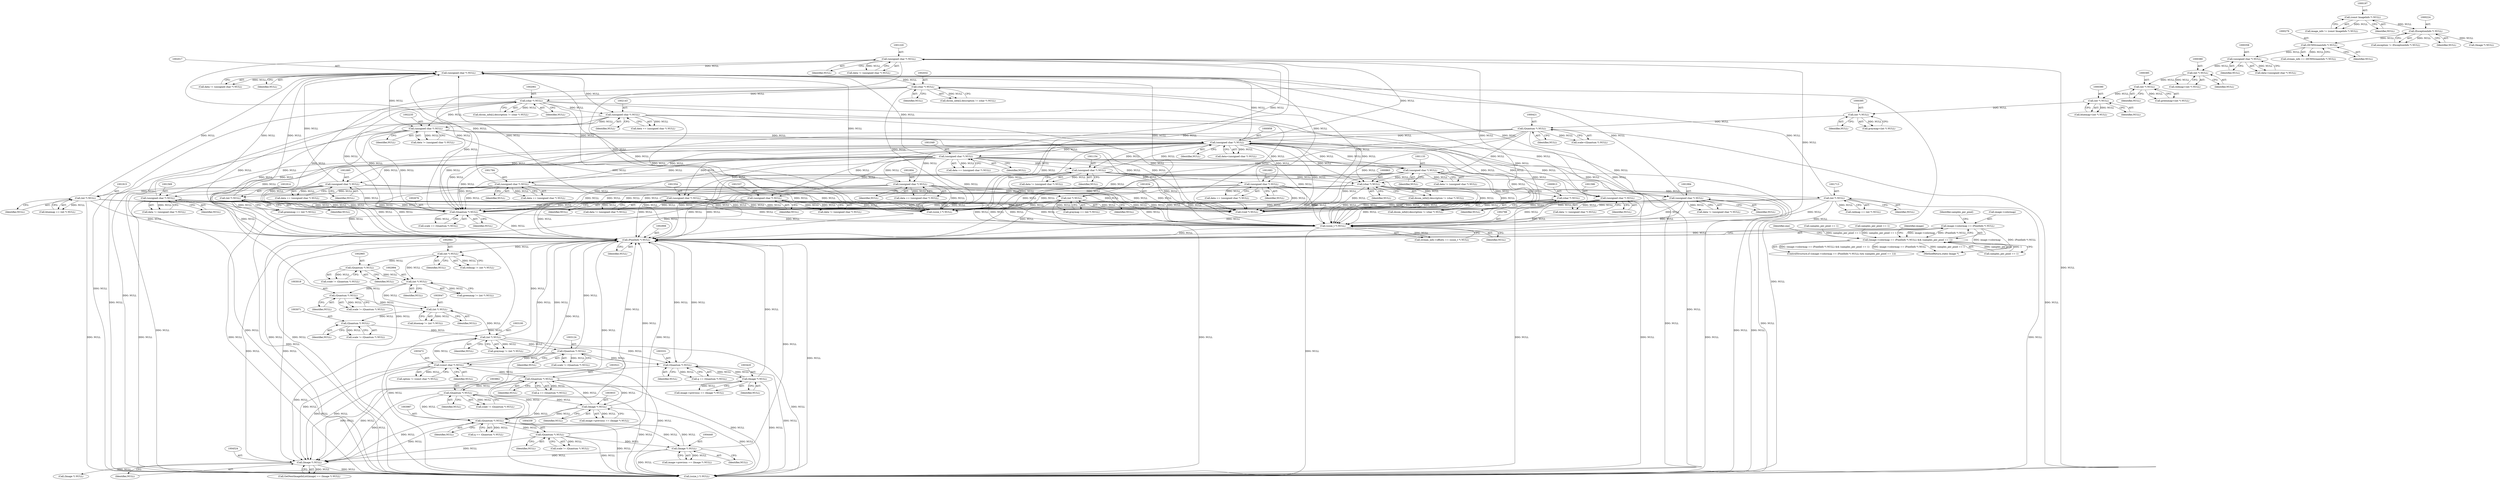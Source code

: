 digraph "0_ImageMagick_5511ef530576ed18fd636baa3bb4eda3d667665d@pointer" {
"1002901" [label="(Call,image->colormap == (PixelInfo *) NULL)"];
"1002905" [label="(Call,(PixelInfo *) NULL)"];
"1001219" [label="(Call,(unsigned char *) NULL)"];
"1001048" [label="(Call,(unsigned char *) NULL)"];
"1000957" [label="(Call,(unsigned char *) NULL)"];
"1000420" [label="(Call,(Quantum *) NULL)"];
"1000394" [label="(Call,(int *) NULL)"];
"1000389" [label="(Call,(int *) NULL)"];
"1000384" [label="(Call,(int *) NULL)"];
"1000379" [label="(Call,(int *) NULL)"];
"1000357" [label="(Call,(unsigned char *) NULL)"];
"1000278" [label="(Call,(DCMStreamInfo *) NULL)"];
"1000223" [label="(Call,(ExceptionInfo *) NULL)"];
"1000196" [label="(Call,(const ImageInfo *) NULL)"];
"1002234" [label="(Call,(unsigned char *) NULL)"];
"1002016" [label="(Call,(unsigned char *) NULL)"];
"1001603" [label="(Call,(unsigned char *) NULL)"];
"1001682" [label="(Call,(unsigned char *) NULL)"];
"1001914" [label="(Call,(int *) NULL)"];
"1001884" [label="(Call,(unsigned char *) NULL)"];
"1001585" [label="(Call,(unsigned char *) NULL)"];
"1001633" [label="(Call,(int *) NULL)"];
"1001783" [label="(Call,(unsigned char *) NULL)"];
"1001712" [label="(Call,(int *) NULL)"];
"1001536" [label="(Call,(unsigned char *) NULL)"];
"1001553" [label="(Call,(unsigned char *) NULL)"];
"1001813" [label="(Call,(int *) NULL)"];
"1001568" [label="(Call,(unsigned char *) NULL)"];
"1001993" [label="(Call,(unsigned char *) NULL)"];
"1002142" [label="(Call,(unsigned char *) NULL)"];
"1002060" [label="(Call,(char *) NULL)"];
"1002031" [label="(Call,(char *) NULL)"];
"1000912" [label="(Call,(char *) NULL)"];
"1000862" [label="(Call,(char *) NULL)"];
"1001132" [label="(Call,(unsigned char *) NULL)"];
"1001153" [label="(Call,(unsigned char *) NULL)"];
"1003419" [label="(Call,(Image *) NULL)"];
"1003330" [label="(Call,(Quantum *) NULL)"];
"1003099" [label="(Call,(int *) NULL)"];
"1003070" [label="(Call,(Quantum *) NULL)"];
"1003046" [label="(Call,(int *) NULL)"];
"1002993" [label="(Call,(int *) NULL)"];
"1002964" [label="(Call,(Quantum *) NULL)"];
"1002940" [label="(Call,(int *) NULL)"];
"1003017" [label="(Call,(Quantum *) NULL)"];
"1003123" [label="(Call,(Quantum *) NULL)"];
"1003520" [label="(Call,(Quantum *) NULL)"];
"1003471" [label="(Call,(const char *) NULL)"];
"1003932" [label="(Call,(Image *) NULL)"];
"1003861" [label="(Call,(Quantum *) NULL)"];
"1004523" [label="(Call,(Image *) NULL)"];
"1004338" [label="(Call,(Quantum *) NULL)"];
"1003986" [label="(Call,(Quantum *) NULL)"];
"1004439" [label="(Call,(Image *) NULL)"];
"1002787" [label="(Call,(ssize_t *) NULL)"];
"1002675" [label="(Call,(Quantum *) NULL)"];
"1002900" [label="(Call,(image->colormap == (PixelInfo *) NULL) && (samples_per_pixel == 1))"];
"1003469" [label="(Call,option != (const char *) NULL)"];
"1003048" [label="(Identifier,NULL)"];
"1001682" [label="(Call,(unsigned char *) NULL)"];
"1004435" [label="(Call,image->previous == (Image *) NULL)"];
"1004439" [label="(Call,(Image *) NULL)"];
"1002783" [label="(Call,stream_info->offsets == (ssize_t *) NULL)"];
"1000276" [label="(Call,stream_info == (DCMStreamInfo *) NULL)"];
"1001221" [label="(Identifier,NULL)"];
"1001585" [label="(Call,(unsigned char *) NULL)"];
"1000959" [label="(Identifier,NULL)"];
"1001631" [label="(Call,graymap == (int *) NULL)"];
"1002142" [label="(Call,(unsigned char *) NULL)"];
"1003101" [label="(Identifier,NULL)"];
"1000194" [label="(Call,image_info != (const ImageInfo *) NULL)"];
"1000278" [label="(Call,(DCMStreamInfo *) NULL)"];
"1000357" [label="(Call,(unsigned char *) NULL)"];
"1002938" [label="(Call,redmap != (int *) NULL)"];
"1003419" [label="(Call,(Image *) NULL)"];
"1001151" [label="(Call,data != (unsigned char *) NULL)"];
"1002677" [label="(Identifier,NULL)"];
"1001132" [label="(Call,(unsigned char *) NULL)"];
"1002014" [label="(Call,data != (unsigned char *) NULL)"];
"1003072" [label="(Identifier,NULL)"];
"1002232" [label="(Call,data != (unsigned char *) NULL)"];
"1002962" [label="(Call,scale != (Quantum *) NULL)"];
"1003421" [label="(Identifier,NULL)"];
"1001153" [label="(Call,(unsigned char *) NULL)"];
"1000382" [label="(Call,greenmap=(int *) NULL)"];
"1002443" [label="(Call,(void *) NULL)"];
"1001046" [label="(Call,data == (unsigned char *) NULL)"];
"1000381" [label="(Identifier,NULL)"];
"1001587" [label="(Identifier,NULL)"];
"1003068" [label="(Call,scale != (Quantum *) NULL)"];
"1000422" [label="(Identifier,NULL)"];
"1003934" [label="(Identifier,NULL)"];
"1004525" [label="(Identifier,NULL)"];
"1003332" [label="(Identifier,NULL)"];
"1002384" [label="(Call,(ssize_t *) NULL)"];
"1004340" [label="(Identifier,NULL)"];
"1002018" [label="(Identifier,NULL)"];
"1001680" [label="(Call,data == (unsigned char *) NULL)"];
"1000957" [label="(Call,(unsigned char *) NULL)"];
"1001993" [label="(Call,(unsigned char *) NULL)"];
"1002673" [label="(Call,scale == (Quantum *) NULL)"];
"1002236" [label="(Identifier,NULL)"];
"1003863" [label="(Identifier,NULL)"];
"1000396" [label="(Identifier,NULL)"];
"1003520" [label="(Call,(Quantum *) NULL)"];
"1001134" [label="(Identifier,NULL)"];
"1000392" [label="(Call,graymap=(int *) NULL)"];
"1003019" [label="(Identifier,NULL)"];
"1001553" [label="(Call,(unsigned char *) NULL)"];
"1002914" [label="(Identifier,one)"];
"1001635" [label="(Identifier,NULL)"];
"1001570" [label="(Identifier,NULL)"];
"1003328" [label="(Call,q == (Quantum *) NULL)"];
"1003017" [label="(Call,(Quantum *) NULL)"];
"1002675" [label="(Call,(Quantum *) NULL)"];
"1004523" [label="(Call,(Image *) NULL)"];
"1001603" [label="(Call,(unsigned char *) NULL)"];
"1001815" [label="(Identifier,NULL)"];
"1002140" [label="(Call,data == (unsigned char *) NULL)"];
"1001912" [label="(Call,bluemap == (int *) NULL)"];
"1001568" [label="(Call,(unsigned char *) NULL)"];
"1003070" [label="(Call,(Quantum *) NULL)"];
"1000280" [label="(Identifier,NULL)"];
"1001710" [label="(Call,redmap == (int *) NULL)"];
"1002025" [label="(Call,dicom_info[i].description != (char *) NULL)"];
"1000196" [label="(Call,(const ImageInfo *) NULL)"];
"1003123" [label="(Call,(Quantum *) NULL)"];
"1004005" [label="(Call,samples_per_pixel == 1)"];
"1003471" [label="(Call,(const char *) NULL)"];
"1003099" [label="(Call,(int *) NULL)"];
"1001155" [label="(Identifier,NULL)"];
"1000377" [label="(Call,redmap=(int *) NULL)"];
"1000420" [label="(Call,(Quantum *) NULL)"];
"1000221" [label="(Call,exception != (ExceptionInfo *) NULL)"];
"1000906" [label="(Call,dicom_info[i].description != (char *) NULL)"];
"1002966" [label="(Identifier,NULL)"];
"1002900" [label="(Call,(image->colormap == (PixelInfo *) NULL) && (samples_per_pixel == 1))"];
"1002016" [label="(Call,(unsigned char *) NULL)"];
"1000914" [label="(Identifier,NULL)"];
"1002060" [label="(Call,(char *) NULL)"];
"1000955" [label="(Call,data=(unsigned char *) NULL)"];
"1000384" [label="(Call,(int *) NULL)"];
"1002033" [label="(Identifier,NULL)"];
"1003415" [label="(Call,image->previous == (Image *) NULL)"];
"1002993" [label="(Call,(int *) NULL)"];
"1000387" [label="(Call,bluemap=(int *) NULL)"];
"1001605" [label="(Identifier,NULL)"];
"1001785" [label="(Identifier,NULL)"];
"1003121" [label="(Call,scale != (Quantum *) NULL)"];
"1001916" [label="(Identifier,NULL)"];
"1001048" [label="(Call,(unsigned char *) NULL)"];
"1004441" [label="(Identifier,NULL)"];
"1002909" [label="(Identifier,samples_per_pixel)"];
"1000223" [label="(Call,(ExceptionInfo *) NULL)"];
"1001566" [label="(Call,data != (unsigned char *) NULL)"];
"1003015" [label="(Call,scale != (Quantum *) NULL)"];
"1003046" [label="(Call,(int *) NULL)"];
"1001130" [label="(Call,data != (unsigned char *) NULL)"];
"1001914" [label="(Call,(int *) NULL)"];
"1000418" [label="(Call,scale=(Quantum *) NULL)"];
"1004644" [label="(MethodReturn,static Image *)"];
"1002144" [label="(Identifier,NULL)"];
"1002031" [label="(Call,(char *) NULL)"];
"1002054" [label="(Call,dicom_info[i].description != (char *) NULL)"];
"1004520" [label="(Call,GetNextImageInList(image) == (Image *) NULL)"];
"1000225" [label="(Identifier,NULL)"];
"1003125" [label="(Identifier,NULL)"];
"1002991" [label="(Call,greenmap != (int *) NULL)"];
"1001886" [label="(Identifier,NULL)"];
"1001991" [label="(Call,data != (unsigned char *) NULL)"];
"1000359" [label="(Identifier,NULL)"];
"1002062" [label="(Identifier,NULL)"];
"1003932" [label="(Call,(Image *) NULL)"];
"1001995" [label="(Identifier,NULL)"];
"1003044" [label="(Call,bluemap != (int *) NULL)"];
"1003522" [label="(Identifier,NULL)"];
"1001538" [label="(Identifier,NULL)"];
"1000856" [label="(Call,dicom_info[i].description != (char *) NULL)"];
"1004532" [label="(Call,(Image *) NULL)"];
"1000379" [label="(Call,(int *) NULL)"];
"1001583" [label="(Call,data != (unsigned char *) NULL)"];
"1003861" [label="(Call,(Quantum *) NULL)"];
"1003988" [label="(Identifier,NULL)"];
"1002908" [label="(Call,samples_per_pixel == 1)"];
"1001783" [label="(Call,(unsigned char *) NULL)"];
"1001712" [label="(Call,(int *) NULL)"];
"1000862" [label="(Call,(char *) NULL)"];
"1000912" [label="(Call,(char *) NULL)"];
"1001534" [label="(Call,data != (unsigned char *) NULL)"];
"1003928" [label="(Call,image->previous == (Image *) NULL)"];
"1003859" [label="(Call,scale != (Quantum *) NULL)"];
"1001217" [label="(Call,data != (unsigned char *) NULL)"];
"1000394" [label="(Call,(int *) NULL)"];
"1002940" [label="(Call,(int *) NULL)"];
"1001684" [label="(Identifier,NULL)"];
"1001884" [label="(Call,(unsigned char *) NULL)"];
"1001219" [label="(Call,(unsigned char *) NULL)"];
"1003986" [label="(Call,(Quantum *) NULL)"];
"1002902" [label="(Call,image->colormap)"];
"1001882" [label="(Call,data == (unsigned char *) NULL)"];
"1002899" [label="(ControlStructure,if ((image->colormap == (PixelInfo *) NULL) && (samples_per_pixel == 1)))"];
"1001601" [label="(Call,data == (unsigned char *) NULL)"];
"1002787" [label="(Call,(ssize_t *) NULL)"];
"1003330" [label="(Call,(Quantum *) NULL)"];
"1003473" [label="(Identifier,NULL)"];
"1003539" [label="(Call,samples_per_pixel == 1)"];
"1000391" [label="(Identifier,NULL)"];
"1003984" [label="(Call,q == (Quantum *) NULL)"];
"1001633" [label="(Call,(int *) NULL)"];
"1002964" [label="(Call,(Quantum *) NULL)"];
"1000254" [label="(Call,(Image *) NULL)"];
"1003518" [label="(Call,q == (Quantum *) NULL)"];
"1001811" [label="(Call,greenmap == (int *) NULL)"];
"1003097" [label="(Call,graymap != (int *) NULL)"];
"1004338" [label="(Call,(Quantum *) NULL)"];
"1000864" [label="(Identifier,NULL)"];
"1000355" [label="(Call,data=(unsigned char *) NULL)"];
"1001536" [label="(Call,(unsigned char *) NULL)"];
"1001551" [label="(Call,data != (unsigned char *) NULL)"];
"1001813" [label="(Call,(int *) NULL)"];
"1004336" [label="(Call,scale != (Quantum *) NULL)"];
"1003174" [label="(Identifier,image)"];
"1000389" [label="(Call,(int *) NULL)"];
"1001714" [label="(Identifier,NULL)"];
"1001781" [label="(Call,data == (unsigned char *) NULL)"];
"1004558" [label="(Call,(ssize_t *) NULL)"];
"1002905" [label="(Call,(PixelInfo *) NULL)"];
"1002234" [label="(Call,(unsigned char *) NULL)"];
"1001555" [label="(Identifier,NULL)"];
"1002995" [label="(Identifier,NULL)"];
"1002942" [label="(Identifier,NULL)"];
"1002901" [label="(Call,image->colormap == (PixelInfo *) NULL)"];
"1002907" [label="(Identifier,NULL)"];
"1001050" [label="(Identifier,NULL)"];
"1000198" [label="(Identifier,NULL)"];
"1002789" [label="(Identifier,NULL)"];
"1000386" [label="(Identifier,NULL)"];
"1002901" -> "1002900"  [label="AST: "];
"1002901" -> "1002905"  [label="CFG: "];
"1002902" -> "1002901"  [label="AST: "];
"1002905" -> "1002901"  [label="AST: "];
"1002909" -> "1002901"  [label="CFG: "];
"1002900" -> "1002901"  [label="CFG: "];
"1002901" -> "1004644"  [label="DDG: (PixelInfo *) NULL"];
"1002901" -> "1004644"  [label="DDG: image->colormap"];
"1002901" -> "1002900"  [label="DDG: image->colormap"];
"1002901" -> "1002900"  [label="DDG: (PixelInfo *) NULL"];
"1002905" -> "1002901"  [label="DDG: NULL"];
"1002905" -> "1002907"  [label="CFG: "];
"1002906" -> "1002905"  [label="AST: "];
"1002907" -> "1002905"  [label="AST: "];
"1001219" -> "1002905"  [label="DDG: NULL"];
"1001682" -> "1002905"  [label="DDG: NULL"];
"1003419" -> "1002905"  [label="DDG: NULL"];
"1003520" -> "1002905"  [label="DDG: NULL"];
"1001585" -> "1002905"  [label="DDG: NULL"];
"1003861" -> "1002905"  [label="DDG: NULL"];
"1002060" -> "1002905"  [label="DDG: NULL"];
"1000862" -> "1002905"  [label="DDG: NULL"];
"1004523" -> "1002905"  [label="DDG: NULL"];
"1003932" -> "1002905"  [label="DDG: NULL"];
"1001783" -> "1002905"  [label="DDG: NULL"];
"1001712" -> "1002905"  [label="DDG: NULL"];
"1000912" -> "1002905"  [label="DDG: NULL"];
"1001132" -> "1002905"  [label="DDG: NULL"];
"1002142" -> "1002905"  [label="DDG: NULL"];
"1001153" -> "1002905"  [label="DDG: NULL"];
"1001603" -> "1002905"  [label="DDG: NULL"];
"1004338" -> "1002905"  [label="DDG: NULL"];
"1002031" -> "1002905"  [label="DDG: NULL"];
"1002787" -> "1002905"  [label="DDG: NULL"];
"1003099" -> "1002905"  [label="DDG: NULL"];
"1003471" -> "1002905"  [label="DDG: NULL"];
"1001914" -> "1002905"  [label="DDG: NULL"];
"1001048" -> "1002905"  [label="DDG: NULL"];
"1004439" -> "1002905"  [label="DDG: NULL"];
"1003123" -> "1002905"  [label="DDG: NULL"];
"1000420" -> "1002905"  [label="DDG: NULL"];
"1002234" -> "1002905"  [label="DDG: NULL"];
"1001536" -> "1002905"  [label="DDG: NULL"];
"1001553" -> "1002905"  [label="DDG: NULL"];
"1002675" -> "1002905"  [label="DDG: NULL"];
"1001813" -> "1002905"  [label="DDG: NULL"];
"1003330" -> "1002905"  [label="DDG: NULL"];
"1001633" -> "1002905"  [label="DDG: NULL"];
"1001568" -> "1002905"  [label="DDG: NULL"];
"1003986" -> "1002905"  [label="DDG: NULL"];
"1000957" -> "1002905"  [label="DDG: NULL"];
"1001993" -> "1002905"  [label="DDG: NULL"];
"1001884" -> "1002905"  [label="DDG: NULL"];
"1002905" -> "1002940"  [label="DDG: NULL"];
"1002905" -> "1003330"  [label="DDG: NULL"];
"1002905" -> "1003471"  [label="DDG: NULL"];
"1002905" -> "1004523"  [label="DDG: NULL"];
"1002905" -> "1004558"  [label="DDG: NULL"];
"1001219" -> "1001217"  [label="AST: "];
"1001219" -> "1001221"  [label="CFG: "];
"1001220" -> "1001219"  [label="AST: "];
"1001221" -> "1001219"  [label="AST: "];
"1001217" -> "1001219"  [label="CFG: "];
"1001219" -> "1001217"  [label="DDG: NULL"];
"1001048" -> "1001219"  [label="DDG: NULL"];
"1000957" -> "1001219"  [label="DDG: NULL"];
"1001219" -> "1002016"  [label="DDG: NULL"];
"1001219" -> "1002384"  [label="DDG: NULL"];
"1001219" -> "1002443"  [label="DDG: NULL"];
"1001219" -> "1002675"  [label="DDG: NULL"];
"1001219" -> "1002787"  [label="DDG: NULL"];
"1001219" -> "1004558"  [label="DDG: NULL"];
"1001048" -> "1001046"  [label="AST: "];
"1001048" -> "1001050"  [label="CFG: "];
"1001049" -> "1001048"  [label="AST: "];
"1001050" -> "1001048"  [label="AST: "];
"1001046" -> "1001048"  [label="CFG: "];
"1001048" -> "1001046"  [label="DDG: NULL"];
"1000957" -> "1001048"  [label="DDG: NULL"];
"1001048" -> "1001132"  [label="DDG: NULL"];
"1001048" -> "1001153"  [label="DDG: NULL"];
"1001048" -> "1001536"  [label="DDG: NULL"];
"1001048" -> "1001553"  [label="DDG: NULL"];
"1001048" -> "1001568"  [label="DDG: NULL"];
"1001048" -> "1001585"  [label="DDG: NULL"];
"1001048" -> "1001603"  [label="DDG: NULL"];
"1001048" -> "1001682"  [label="DDG: NULL"];
"1001048" -> "1001783"  [label="DDG: NULL"];
"1001048" -> "1001884"  [label="DDG: NULL"];
"1001048" -> "1001993"  [label="DDG: NULL"];
"1001048" -> "1002016"  [label="DDG: NULL"];
"1001048" -> "1002384"  [label="DDG: NULL"];
"1001048" -> "1002443"  [label="DDG: NULL"];
"1001048" -> "1002675"  [label="DDG: NULL"];
"1001048" -> "1002787"  [label="DDG: NULL"];
"1001048" -> "1004558"  [label="DDG: NULL"];
"1000957" -> "1000955"  [label="AST: "];
"1000957" -> "1000959"  [label="CFG: "];
"1000958" -> "1000957"  [label="AST: "];
"1000959" -> "1000957"  [label="AST: "];
"1000955" -> "1000957"  [label="CFG: "];
"1000957" -> "1000862"  [label="DDG: NULL"];
"1000957" -> "1000955"  [label="DDG: NULL"];
"1000420" -> "1000957"  [label="DDG: NULL"];
"1002234" -> "1000957"  [label="DDG: NULL"];
"1000912" -> "1000957"  [label="DDG: NULL"];
"1001132" -> "1000957"  [label="DDG: NULL"];
"1001153" -> "1000957"  [label="DDG: NULL"];
"1000957" -> "1001132"  [label="DDG: NULL"];
"1000957" -> "1001153"  [label="DDG: NULL"];
"1000957" -> "1001536"  [label="DDG: NULL"];
"1000957" -> "1001553"  [label="DDG: NULL"];
"1000957" -> "1001568"  [label="DDG: NULL"];
"1000957" -> "1001585"  [label="DDG: NULL"];
"1000957" -> "1001603"  [label="DDG: NULL"];
"1000957" -> "1001682"  [label="DDG: NULL"];
"1000957" -> "1001783"  [label="DDG: NULL"];
"1000957" -> "1001884"  [label="DDG: NULL"];
"1000957" -> "1001993"  [label="DDG: NULL"];
"1000957" -> "1002016"  [label="DDG: NULL"];
"1000957" -> "1002384"  [label="DDG: NULL"];
"1000957" -> "1002443"  [label="DDG: NULL"];
"1000957" -> "1002675"  [label="DDG: NULL"];
"1000957" -> "1002787"  [label="DDG: NULL"];
"1000957" -> "1004558"  [label="DDG: NULL"];
"1000420" -> "1000418"  [label="AST: "];
"1000420" -> "1000422"  [label="CFG: "];
"1000421" -> "1000420"  [label="AST: "];
"1000422" -> "1000420"  [label="AST: "];
"1000418" -> "1000420"  [label="CFG: "];
"1000420" -> "1000418"  [label="DDG: NULL"];
"1000394" -> "1000420"  [label="DDG: NULL"];
"1000420" -> "1000862"  [label="DDG: NULL"];
"1000420" -> "1002384"  [label="DDG: NULL"];
"1000420" -> "1002443"  [label="DDG: NULL"];
"1000420" -> "1002675"  [label="DDG: NULL"];
"1000420" -> "1002787"  [label="DDG: NULL"];
"1000420" -> "1004558"  [label="DDG: NULL"];
"1000394" -> "1000392"  [label="AST: "];
"1000394" -> "1000396"  [label="CFG: "];
"1000395" -> "1000394"  [label="AST: "];
"1000396" -> "1000394"  [label="AST: "];
"1000392" -> "1000394"  [label="CFG: "];
"1000394" -> "1000392"  [label="DDG: NULL"];
"1000389" -> "1000394"  [label="DDG: NULL"];
"1000389" -> "1000387"  [label="AST: "];
"1000389" -> "1000391"  [label="CFG: "];
"1000390" -> "1000389"  [label="AST: "];
"1000391" -> "1000389"  [label="AST: "];
"1000387" -> "1000389"  [label="CFG: "];
"1000389" -> "1000387"  [label="DDG: NULL"];
"1000384" -> "1000389"  [label="DDG: NULL"];
"1000384" -> "1000382"  [label="AST: "];
"1000384" -> "1000386"  [label="CFG: "];
"1000385" -> "1000384"  [label="AST: "];
"1000386" -> "1000384"  [label="AST: "];
"1000382" -> "1000384"  [label="CFG: "];
"1000384" -> "1000382"  [label="DDG: NULL"];
"1000379" -> "1000384"  [label="DDG: NULL"];
"1000379" -> "1000377"  [label="AST: "];
"1000379" -> "1000381"  [label="CFG: "];
"1000380" -> "1000379"  [label="AST: "];
"1000381" -> "1000379"  [label="AST: "];
"1000377" -> "1000379"  [label="CFG: "];
"1000379" -> "1000377"  [label="DDG: NULL"];
"1000357" -> "1000379"  [label="DDG: NULL"];
"1000357" -> "1000355"  [label="AST: "];
"1000357" -> "1000359"  [label="CFG: "];
"1000358" -> "1000357"  [label="AST: "];
"1000359" -> "1000357"  [label="AST: "];
"1000355" -> "1000357"  [label="CFG: "];
"1000357" -> "1000355"  [label="DDG: NULL"];
"1000278" -> "1000357"  [label="DDG: NULL"];
"1000278" -> "1000276"  [label="AST: "];
"1000278" -> "1000280"  [label="CFG: "];
"1000279" -> "1000278"  [label="AST: "];
"1000280" -> "1000278"  [label="AST: "];
"1000276" -> "1000278"  [label="CFG: "];
"1000278" -> "1000276"  [label="DDG: NULL"];
"1000223" -> "1000278"  [label="DDG: NULL"];
"1000223" -> "1000221"  [label="AST: "];
"1000223" -> "1000225"  [label="CFG: "];
"1000224" -> "1000223"  [label="AST: "];
"1000225" -> "1000223"  [label="AST: "];
"1000221" -> "1000223"  [label="CFG: "];
"1000223" -> "1000221"  [label="DDG: NULL"];
"1000196" -> "1000223"  [label="DDG: NULL"];
"1000223" -> "1000254"  [label="DDG: NULL"];
"1000196" -> "1000194"  [label="AST: "];
"1000196" -> "1000198"  [label="CFG: "];
"1000197" -> "1000196"  [label="AST: "];
"1000198" -> "1000196"  [label="AST: "];
"1000194" -> "1000196"  [label="CFG: "];
"1000196" -> "1000194"  [label="DDG: NULL"];
"1002234" -> "1002232"  [label="AST: "];
"1002234" -> "1002236"  [label="CFG: "];
"1002235" -> "1002234"  [label="AST: "];
"1002236" -> "1002234"  [label="AST: "];
"1002232" -> "1002234"  [label="CFG: "];
"1002234" -> "1000862"  [label="DDG: NULL"];
"1002234" -> "1002232"  [label="DDG: NULL"];
"1002016" -> "1002234"  [label="DDG: NULL"];
"1002142" -> "1002234"  [label="DDG: NULL"];
"1002060" -> "1002234"  [label="DDG: NULL"];
"1002234" -> "1002384"  [label="DDG: NULL"];
"1002234" -> "1002443"  [label="DDG: NULL"];
"1002234" -> "1002675"  [label="DDG: NULL"];
"1002234" -> "1002787"  [label="DDG: NULL"];
"1002234" -> "1004558"  [label="DDG: NULL"];
"1002016" -> "1002014"  [label="AST: "];
"1002016" -> "1002018"  [label="CFG: "];
"1002017" -> "1002016"  [label="AST: "];
"1002018" -> "1002016"  [label="AST: "];
"1002014" -> "1002016"  [label="CFG: "];
"1002016" -> "1002014"  [label="DDG: NULL"];
"1001603" -> "1002016"  [label="DDG: NULL"];
"1001682" -> "1002016"  [label="DDG: NULL"];
"1001914" -> "1002016"  [label="DDG: NULL"];
"1001585" -> "1002016"  [label="DDG: NULL"];
"1001633" -> "1002016"  [label="DDG: NULL"];
"1001783" -> "1002016"  [label="DDG: NULL"];
"1001712" -> "1002016"  [label="DDG: NULL"];
"1001536" -> "1002016"  [label="DDG: NULL"];
"1001553" -> "1002016"  [label="DDG: NULL"];
"1001813" -> "1002016"  [label="DDG: NULL"];
"1001568" -> "1002016"  [label="DDG: NULL"];
"1001993" -> "1002016"  [label="DDG: NULL"];
"1001884" -> "1002016"  [label="DDG: NULL"];
"1002016" -> "1002031"  [label="DDG: NULL"];
"1002016" -> "1002142"  [label="DDG: NULL"];
"1001603" -> "1001601"  [label="AST: "];
"1001603" -> "1001605"  [label="CFG: "];
"1001604" -> "1001603"  [label="AST: "];
"1001605" -> "1001603"  [label="AST: "];
"1001601" -> "1001603"  [label="CFG: "];
"1001603" -> "1001601"  [label="DDG: NULL"];
"1001603" -> "1001633"  [label="DDG: NULL"];
"1001603" -> "1002384"  [label="DDG: NULL"];
"1001603" -> "1002443"  [label="DDG: NULL"];
"1001603" -> "1002675"  [label="DDG: NULL"];
"1001603" -> "1002787"  [label="DDG: NULL"];
"1001603" -> "1004558"  [label="DDG: NULL"];
"1001682" -> "1001680"  [label="AST: "];
"1001682" -> "1001684"  [label="CFG: "];
"1001683" -> "1001682"  [label="AST: "];
"1001684" -> "1001682"  [label="AST: "];
"1001680" -> "1001682"  [label="CFG: "];
"1001682" -> "1001680"  [label="DDG: NULL"];
"1001682" -> "1001712"  [label="DDG: NULL"];
"1001682" -> "1002384"  [label="DDG: NULL"];
"1001682" -> "1002443"  [label="DDG: NULL"];
"1001682" -> "1002675"  [label="DDG: NULL"];
"1001682" -> "1002787"  [label="DDG: NULL"];
"1001682" -> "1004558"  [label="DDG: NULL"];
"1001914" -> "1001912"  [label="AST: "];
"1001914" -> "1001916"  [label="CFG: "];
"1001915" -> "1001914"  [label="AST: "];
"1001916" -> "1001914"  [label="AST: "];
"1001912" -> "1001914"  [label="CFG: "];
"1001914" -> "1001912"  [label="DDG: NULL"];
"1001884" -> "1001914"  [label="DDG: NULL"];
"1001914" -> "1002384"  [label="DDG: NULL"];
"1001914" -> "1002443"  [label="DDG: NULL"];
"1001914" -> "1002675"  [label="DDG: NULL"];
"1001914" -> "1002787"  [label="DDG: NULL"];
"1001914" -> "1004558"  [label="DDG: NULL"];
"1001884" -> "1001882"  [label="AST: "];
"1001884" -> "1001886"  [label="CFG: "];
"1001885" -> "1001884"  [label="AST: "];
"1001886" -> "1001884"  [label="AST: "];
"1001882" -> "1001884"  [label="CFG: "];
"1001884" -> "1001882"  [label="DDG: NULL"];
"1001884" -> "1002384"  [label="DDG: NULL"];
"1001884" -> "1002443"  [label="DDG: NULL"];
"1001884" -> "1002675"  [label="DDG: NULL"];
"1001884" -> "1002787"  [label="DDG: NULL"];
"1001884" -> "1004558"  [label="DDG: NULL"];
"1001585" -> "1001583"  [label="AST: "];
"1001585" -> "1001587"  [label="CFG: "];
"1001586" -> "1001585"  [label="AST: "];
"1001587" -> "1001585"  [label="AST: "];
"1001583" -> "1001585"  [label="CFG: "];
"1001585" -> "1001583"  [label="DDG: NULL"];
"1001585" -> "1002384"  [label="DDG: NULL"];
"1001585" -> "1002443"  [label="DDG: NULL"];
"1001585" -> "1002675"  [label="DDG: NULL"];
"1001585" -> "1002787"  [label="DDG: NULL"];
"1001585" -> "1004558"  [label="DDG: NULL"];
"1001633" -> "1001631"  [label="AST: "];
"1001633" -> "1001635"  [label="CFG: "];
"1001634" -> "1001633"  [label="AST: "];
"1001635" -> "1001633"  [label="AST: "];
"1001631" -> "1001633"  [label="CFG: "];
"1001633" -> "1001631"  [label="DDG: NULL"];
"1001633" -> "1002384"  [label="DDG: NULL"];
"1001633" -> "1002443"  [label="DDG: NULL"];
"1001633" -> "1002675"  [label="DDG: NULL"];
"1001633" -> "1002787"  [label="DDG: NULL"];
"1001633" -> "1004558"  [label="DDG: NULL"];
"1001783" -> "1001781"  [label="AST: "];
"1001783" -> "1001785"  [label="CFG: "];
"1001784" -> "1001783"  [label="AST: "];
"1001785" -> "1001783"  [label="AST: "];
"1001781" -> "1001783"  [label="CFG: "];
"1001783" -> "1001781"  [label="DDG: NULL"];
"1001783" -> "1001813"  [label="DDG: NULL"];
"1001783" -> "1002384"  [label="DDG: NULL"];
"1001783" -> "1002443"  [label="DDG: NULL"];
"1001783" -> "1002675"  [label="DDG: NULL"];
"1001783" -> "1002787"  [label="DDG: NULL"];
"1001783" -> "1004558"  [label="DDG: NULL"];
"1001712" -> "1001710"  [label="AST: "];
"1001712" -> "1001714"  [label="CFG: "];
"1001713" -> "1001712"  [label="AST: "];
"1001714" -> "1001712"  [label="AST: "];
"1001710" -> "1001712"  [label="CFG: "];
"1001712" -> "1001710"  [label="DDG: NULL"];
"1001712" -> "1002384"  [label="DDG: NULL"];
"1001712" -> "1002443"  [label="DDG: NULL"];
"1001712" -> "1002675"  [label="DDG: NULL"];
"1001712" -> "1002787"  [label="DDG: NULL"];
"1001712" -> "1004558"  [label="DDG: NULL"];
"1001536" -> "1001534"  [label="AST: "];
"1001536" -> "1001538"  [label="CFG: "];
"1001537" -> "1001536"  [label="AST: "];
"1001538" -> "1001536"  [label="AST: "];
"1001534" -> "1001536"  [label="CFG: "];
"1001536" -> "1001534"  [label="DDG: NULL"];
"1001536" -> "1002384"  [label="DDG: NULL"];
"1001536" -> "1002443"  [label="DDG: NULL"];
"1001536" -> "1002675"  [label="DDG: NULL"];
"1001536" -> "1002787"  [label="DDG: NULL"];
"1001536" -> "1004558"  [label="DDG: NULL"];
"1001553" -> "1001551"  [label="AST: "];
"1001553" -> "1001555"  [label="CFG: "];
"1001554" -> "1001553"  [label="AST: "];
"1001555" -> "1001553"  [label="AST: "];
"1001551" -> "1001553"  [label="CFG: "];
"1001553" -> "1001551"  [label="DDG: NULL"];
"1001553" -> "1002384"  [label="DDG: NULL"];
"1001553" -> "1002443"  [label="DDG: NULL"];
"1001553" -> "1002675"  [label="DDG: NULL"];
"1001553" -> "1002787"  [label="DDG: NULL"];
"1001553" -> "1004558"  [label="DDG: NULL"];
"1001813" -> "1001811"  [label="AST: "];
"1001813" -> "1001815"  [label="CFG: "];
"1001814" -> "1001813"  [label="AST: "];
"1001815" -> "1001813"  [label="AST: "];
"1001811" -> "1001813"  [label="CFG: "];
"1001813" -> "1001811"  [label="DDG: NULL"];
"1001813" -> "1002384"  [label="DDG: NULL"];
"1001813" -> "1002443"  [label="DDG: NULL"];
"1001813" -> "1002675"  [label="DDG: NULL"];
"1001813" -> "1002787"  [label="DDG: NULL"];
"1001813" -> "1004558"  [label="DDG: NULL"];
"1001568" -> "1001566"  [label="AST: "];
"1001568" -> "1001570"  [label="CFG: "];
"1001569" -> "1001568"  [label="AST: "];
"1001570" -> "1001568"  [label="AST: "];
"1001566" -> "1001568"  [label="CFG: "];
"1001568" -> "1001566"  [label="DDG: NULL"];
"1001568" -> "1002384"  [label="DDG: NULL"];
"1001568" -> "1002443"  [label="DDG: NULL"];
"1001568" -> "1002675"  [label="DDG: NULL"];
"1001568" -> "1002787"  [label="DDG: NULL"];
"1001568" -> "1004558"  [label="DDG: NULL"];
"1001993" -> "1001991"  [label="AST: "];
"1001993" -> "1001995"  [label="CFG: "];
"1001994" -> "1001993"  [label="AST: "];
"1001995" -> "1001993"  [label="AST: "];
"1001991" -> "1001993"  [label="CFG: "];
"1001993" -> "1001991"  [label="DDG: NULL"];
"1001993" -> "1002384"  [label="DDG: NULL"];
"1001993" -> "1002443"  [label="DDG: NULL"];
"1001993" -> "1002675"  [label="DDG: NULL"];
"1001993" -> "1002787"  [label="DDG: NULL"];
"1001993" -> "1004558"  [label="DDG: NULL"];
"1002142" -> "1002140"  [label="AST: "];
"1002142" -> "1002144"  [label="CFG: "];
"1002143" -> "1002142"  [label="AST: "];
"1002144" -> "1002142"  [label="AST: "];
"1002140" -> "1002142"  [label="CFG: "];
"1002142" -> "1002140"  [label="DDG: NULL"];
"1002060" -> "1002142"  [label="DDG: NULL"];
"1002142" -> "1002384"  [label="DDG: NULL"];
"1002142" -> "1002443"  [label="DDG: NULL"];
"1002142" -> "1002675"  [label="DDG: NULL"];
"1002142" -> "1002787"  [label="DDG: NULL"];
"1002142" -> "1004558"  [label="DDG: NULL"];
"1002060" -> "1002054"  [label="AST: "];
"1002060" -> "1002062"  [label="CFG: "];
"1002061" -> "1002060"  [label="AST: "];
"1002062" -> "1002060"  [label="AST: "];
"1002054" -> "1002060"  [label="CFG: "];
"1002060" -> "1002054"  [label="DDG: NULL"];
"1002031" -> "1002060"  [label="DDG: NULL"];
"1002060" -> "1002384"  [label="DDG: NULL"];
"1002060" -> "1002443"  [label="DDG: NULL"];
"1002060" -> "1002675"  [label="DDG: NULL"];
"1002060" -> "1002787"  [label="DDG: NULL"];
"1002060" -> "1004558"  [label="DDG: NULL"];
"1002031" -> "1002025"  [label="AST: "];
"1002031" -> "1002033"  [label="CFG: "];
"1002032" -> "1002031"  [label="AST: "];
"1002033" -> "1002031"  [label="AST: "];
"1002025" -> "1002031"  [label="CFG: "];
"1002031" -> "1002025"  [label="DDG: NULL"];
"1002031" -> "1002384"  [label="DDG: NULL"];
"1002031" -> "1002443"  [label="DDG: NULL"];
"1002031" -> "1002675"  [label="DDG: NULL"];
"1002031" -> "1002787"  [label="DDG: NULL"];
"1002031" -> "1004558"  [label="DDG: NULL"];
"1000912" -> "1000906"  [label="AST: "];
"1000912" -> "1000914"  [label="CFG: "];
"1000913" -> "1000912"  [label="AST: "];
"1000914" -> "1000912"  [label="AST: "];
"1000906" -> "1000912"  [label="CFG: "];
"1000912" -> "1000906"  [label="DDG: NULL"];
"1000862" -> "1000912"  [label="DDG: NULL"];
"1000912" -> "1002384"  [label="DDG: NULL"];
"1000912" -> "1002443"  [label="DDG: NULL"];
"1000912" -> "1002675"  [label="DDG: NULL"];
"1000912" -> "1002787"  [label="DDG: NULL"];
"1000912" -> "1004558"  [label="DDG: NULL"];
"1000862" -> "1000856"  [label="AST: "];
"1000862" -> "1000864"  [label="CFG: "];
"1000863" -> "1000862"  [label="AST: "];
"1000864" -> "1000862"  [label="AST: "];
"1000856" -> "1000862"  [label="CFG: "];
"1000862" -> "1000856"  [label="DDG: NULL"];
"1001132" -> "1000862"  [label="DDG: NULL"];
"1001153" -> "1000862"  [label="DDG: NULL"];
"1000862" -> "1002384"  [label="DDG: NULL"];
"1000862" -> "1002443"  [label="DDG: NULL"];
"1000862" -> "1002675"  [label="DDG: NULL"];
"1000862" -> "1002787"  [label="DDG: NULL"];
"1000862" -> "1004558"  [label="DDG: NULL"];
"1001132" -> "1001130"  [label="AST: "];
"1001132" -> "1001134"  [label="CFG: "];
"1001133" -> "1001132"  [label="AST: "];
"1001134" -> "1001132"  [label="AST: "];
"1001130" -> "1001132"  [label="CFG: "];
"1001132" -> "1001130"  [label="DDG: NULL"];
"1001132" -> "1002384"  [label="DDG: NULL"];
"1001132" -> "1002443"  [label="DDG: NULL"];
"1001132" -> "1002675"  [label="DDG: NULL"];
"1001132" -> "1002787"  [label="DDG: NULL"];
"1001132" -> "1004558"  [label="DDG: NULL"];
"1001153" -> "1001151"  [label="AST: "];
"1001153" -> "1001155"  [label="CFG: "];
"1001154" -> "1001153"  [label="AST: "];
"1001155" -> "1001153"  [label="AST: "];
"1001151" -> "1001153"  [label="CFG: "];
"1001153" -> "1001151"  [label="DDG: NULL"];
"1001153" -> "1002384"  [label="DDG: NULL"];
"1001153" -> "1002443"  [label="DDG: NULL"];
"1001153" -> "1002675"  [label="DDG: NULL"];
"1001153" -> "1002787"  [label="DDG: NULL"];
"1001153" -> "1004558"  [label="DDG: NULL"];
"1003419" -> "1003415"  [label="AST: "];
"1003419" -> "1003421"  [label="CFG: "];
"1003420" -> "1003419"  [label="AST: "];
"1003421" -> "1003419"  [label="AST: "];
"1003415" -> "1003419"  [label="CFG: "];
"1003419" -> "1003330"  [label="DDG: NULL"];
"1003419" -> "1003415"  [label="DDG: NULL"];
"1003330" -> "1003419"  [label="DDG: NULL"];
"1003419" -> "1004523"  [label="DDG: NULL"];
"1003419" -> "1004558"  [label="DDG: NULL"];
"1003330" -> "1003328"  [label="AST: "];
"1003330" -> "1003332"  [label="CFG: "];
"1003331" -> "1003330"  [label="AST: "];
"1003332" -> "1003330"  [label="AST: "];
"1003328" -> "1003330"  [label="CFG: "];
"1003330" -> "1003328"  [label="DDG: NULL"];
"1003099" -> "1003330"  [label="DDG: NULL"];
"1003123" -> "1003330"  [label="DDG: NULL"];
"1003330" -> "1004523"  [label="DDG: NULL"];
"1003330" -> "1004558"  [label="DDG: NULL"];
"1003099" -> "1003097"  [label="AST: "];
"1003099" -> "1003101"  [label="CFG: "];
"1003100" -> "1003099"  [label="AST: "];
"1003101" -> "1003099"  [label="AST: "];
"1003097" -> "1003099"  [label="CFG: "];
"1003099" -> "1003097"  [label="DDG: NULL"];
"1003070" -> "1003099"  [label="DDG: NULL"];
"1003046" -> "1003099"  [label="DDG: NULL"];
"1003099" -> "1003123"  [label="DDG: NULL"];
"1003099" -> "1003471"  [label="DDG: NULL"];
"1003099" -> "1004523"  [label="DDG: NULL"];
"1003099" -> "1004558"  [label="DDG: NULL"];
"1003070" -> "1003068"  [label="AST: "];
"1003070" -> "1003072"  [label="CFG: "];
"1003071" -> "1003070"  [label="AST: "];
"1003072" -> "1003070"  [label="AST: "];
"1003068" -> "1003070"  [label="CFG: "];
"1003070" -> "1003068"  [label="DDG: NULL"];
"1003046" -> "1003070"  [label="DDG: NULL"];
"1003046" -> "1003044"  [label="AST: "];
"1003046" -> "1003048"  [label="CFG: "];
"1003047" -> "1003046"  [label="AST: "];
"1003048" -> "1003046"  [label="AST: "];
"1003044" -> "1003046"  [label="CFG: "];
"1003046" -> "1003044"  [label="DDG: NULL"];
"1002993" -> "1003046"  [label="DDG: NULL"];
"1003017" -> "1003046"  [label="DDG: NULL"];
"1002993" -> "1002991"  [label="AST: "];
"1002993" -> "1002995"  [label="CFG: "];
"1002994" -> "1002993"  [label="AST: "];
"1002995" -> "1002993"  [label="AST: "];
"1002991" -> "1002993"  [label="CFG: "];
"1002993" -> "1002991"  [label="DDG: NULL"];
"1002964" -> "1002993"  [label="DDG: NULL"];
"1002940" -> "1002993"  [label="DDG: NULL"];
"1002993" -> "1003017"  [label="DDG: NULL"];
"1002964" -> "1002962"  [label="AST: "];
"1002964" -> "1002966"  [label="CFG: "];
"1002965" -> "1002964"  [label="AST: "];
"1002966" -> "1002964"  [label="AST: "];
"1002962" -> "1002964"  [label="CFG: "];
"1002964" -> "1002962"  [label="DDG: NULL"];
"1002940" -> "1002964"  [label="DDG: NULL"];
"1002940" -> "1002938"  [label="AST: "];
"1002940" -> "1002942"  [label="CFG: "];
"1002941" -> "1002940"  [label="AST: "];
"1002942" -> "1002940"  [label="AST: "];
"1002938" -> "1002940"  [label="CFG: "];
"1002940" -> "1002938"  [label="DDG: NULL"];
"1003017" -> "1003015"  [label="AST: "];
"1003017" -> "1003019"  [label="CFG: "];
"1003018" -> "1003017"  [label="AST: "];
"1003019" -> "1003017"  [label="AST: "];
"1003015" -> "1003017"  [label="CFG: "];
"1003017" -> "1003015"  [label="DDG: NULL"];
"1003123" -> "1003121"  [label="AST: "];
"1003123" -> "1003125"  [label="CFG: "];
"1003124" -> "1003123"  [label="AST: "];
"1003125" -> "1003123"  [label="AST: "];
"1003121" -> "1003123"  [label="CFG: "];
"1003123" -> "1003121"  [label="DDG: NULL"];
"1003123" -> "1003471"  [label="DDG: NULL"];
"1003123" -> "1004523"  [label="DDG: NULL"];
"1003123" -> "1004558"  [label="DDG: NULL"];
"1003520" -> "1003518"  [label="AST: "];
"1003520" -> "1003522"  [label="CFG: "];
"1003521" -> "1003520"  [label="AST: "];
"1003522" -> "1003520"  [label="AST: "];
"1003518" -> "1003520"  [label="CFG: "];
"1003520" -> "1003518"  [label="DDG: NULL"];
"1003471" -> "1003520"  [label="DDG: NULL"];
"1003932" -> "1003520"  [label="DDG: NULL"];
"1003520" -> "1003861"  [label="DDG: NULL"];
"1003520" -> "1003932"  [label="DDG: NULL"];
"1003520" -> "1003986"  [label="DDG: NULL"];
"1003520" -> "1004523"  [label="DDG: NULL"];
"1003520" -> "1004558"  [label="DDG: NULL"];
"1003471" -> "1003469"  [label="AST: "];
"1003471" -> "1003473"  [label="CFG: "];
"1003472" -> "1003471"  [label="AST: "];
"1003473" -> "1003471"  [label="AST: "];
"1003469" -> "1003471"  [label="CFG: "];
"1003471" -> "1003469"  [label="DDG: NULL"];
"1003471" -> "1003986"  [label="DDG: NULL"];
"1003471" -> "1004523"  [label="DDG: NULL"];
"1003471" -> "1004558"  [label="DDG: NULL"];
"1003932" -> "1003928"  [label="AST: "];
"1003932" -> "1003934"  [label="CFG: "];
"1003933" -> "1003932"  [label="AST: "];
"1003934" -> "1003932"  [label="AST: "];
"1003928" -> "1003932"  [label="CFG: "];
"1003932" -> "1003928"  [label="DDG: NULL"];
"1003861" -> "1003932"  [label="DDG: NULL"];
"1003932" -> "1003986"  [label="DDG: NULL"];
"1003932" -> "1004523"  [label="DDG: NULL"];
"1003932" -> "1004558"  [label="DDG: NULL"];
"1003861" -> "1003859"  [label="AST: "];
"1003861" -> "1003863"  [label="CFG: "];
"1003862" -> "1003861"  [label="AST: "];
"1003863" -> "1003861"  [label="AST: "];
"1003859" -> "1003861"  [label="CFG: "];
"1003861" -> "1003859"  [label="DDG: NULL"];
"1003861" -> "1003986"  [label="DDG: NULL"];
"1003861" -> "1004523"  [label="DDG: NULL"];
"1003861" -> "1004558"  [label="DDG: NULL"];
"1004523" -> "1004520"  [label="AST: "];
"1004523" -> "1004525"  [label="CFG: "];
"1004524" -> "1004523"  [label="AST: "];
"1004525" -> "1004523"  [label="AST: "];
"1004520" -> "1004523"  [label="CFG: "];
"1004523" -> "1004520"  [label="DDG: NULL"];
"1004338" -> "1004523"  [label="DDG: NULL"];
"1004439" -> "1004523"  [label="DDG: NULL"];
"1003986" -> "1004523"  [label="DDG: NULL"];
"1004523" -> "1004532"  [label="DDG: NULL"];
"1004523" -> "1004558"  [label="DDG: NULL"];
"1004338" -> "1004336"  [label="AST: "];
"1004338" -> "1004340"  [label="CFG: "];
"1004339" -> "1004338"  [label="AST: "];
"1004340" -> "1004338"  [label="AST: "];
"1004336" -> "1004338"  [label="CFG: "];
"1004338" -> "1004336"  [label="DDG: NULL"];
"1003986" -> "1004338"  [label="DDG: NULL"];
"1004338" -> "1004439"  [label="DDG: NULL"];
"1004338" -> "1004558"  [label="DDG: NULL"];
"1003986" -> "1003984"  [label="AST: "];
"1003986" -> "1003988"  [label="CFG: "];
"1003987" -> "1003986"  [label="AST: "];
"1003988" -> "1003986"  [label="AST: "];
"1003984" -> "1003986"  [label="CFG: "];
"1003986" -> "1003984"  [label="DDG: NULL"];
"1004439" -> "1003986"  [label="DDG: NULL"];
"1003986" -> "1004439"  [label="DDG: NULL"];
"1003986" -> "1004558"  [label="DDG: NULL"];
"1004439" -> "1004435"  [label="AST: "];
"1004439" -> "1004441"  [label="CFG: "];
"1004440" -> "1004439"  [label="AST: "];
"1004441" -> "1004439"  [label="AST: "];
"1004435" -> "1004439"  [label="CFG: "];
"1004439" -> "1004435"  [label="DDG: NULL"];
"1004439" -> "1004558"  [label="DDG: NULL"];
"1002787" -> "1002783"  [label="AST: "];
"1002787" -> "1002789"  [label="CFG: "];
"1002788" -> "1002787"  [label="AST: "];
"1002789" -> "1002787"  [label="AST: "];
"1002783" -> "1002787"  [label="CFG: "];
"1002787" -> "1002783"  [label="DDG: NULL"];
"1002675" -> "1002787"  [label="DDG: NULL"];
"1002787" -> "1004558"  [label="DDG: NULL"];
"1002675" -> "1002673"  [label="AST: "];
"1002675" -> "1002677"  [label="CFG: "];
"1002676" -> "1002675"  [label="AST: "];
"1002677" -> "1002675"  [label="AST: "];
"1002673" -> "1002675"  [label="CFG: "];
"1002675" -> "1002673"  [label="DDG: NULL"];
"1002675" -> "1004558"  [label="DDG: NULL"];
"1002900" -> "1002899"  [label="AST: "];
"1002900" -> "1002908"  [label="CFG: "];
"1002908" -> "1002900"  [label="AST: "];
"1002914" -> "1002900"  [label="CFG: "];
"1003174" -> "1002900"  [label="CFG: "];
"1002900" -> "1004644"  [label="DDG: samples_per_pixel == 1"];
"1002900" -> "1004644"  [label="DDG: (image->colormap == (PixelInfo *) NULL) && (samples_per_pixel == 1)"];
"1002900" -> "1004644"  [label="DDG: image->colormap == (PixelInfo *) NULL"];
"1002908" -> "1002900"  [label="DDG: samples_per_pixel"];
"1002908" -> "1002900"  [label="DDG: 1"];
"1003539" -> "1002900"  [label="DDG: samples_per_pixel == 1"];
"1004005" -> "1002900"  [label="DDG: samples_per_pixel == 1"];
}
